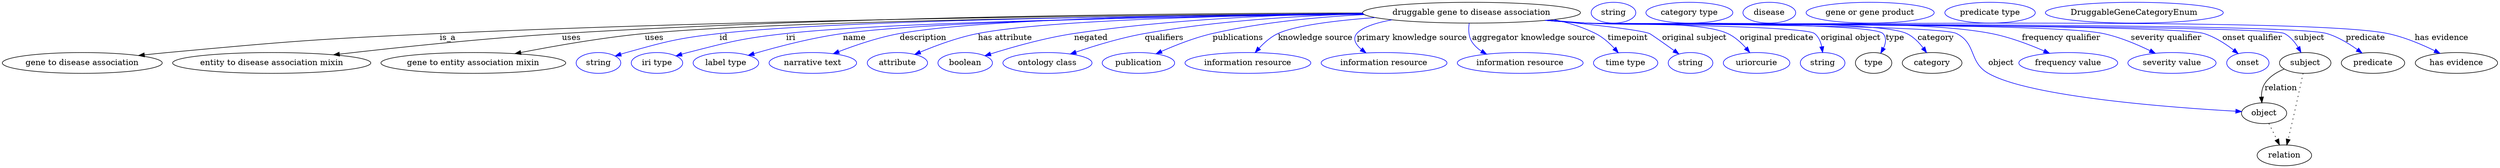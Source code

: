 digraph {
	graph [bb="0,0,4301.6,283"];
	node [label="\N"];
	"druggable gene to disease association"	[height=0.5,
		label="druggable gene to disease association",
		pos="2533.8,265",
		width=5.2176];
	"gene to disease association"	[height=0.5,
		pos="137.79,178",
		width=3.8274];
	"druggable gene to disease association" -> "gene to disease association"	[label=is_a,
		lp="769.79,221.5",
		pos="e,234.59,190.82 2346.5,263.41 2022.3,261.69 1335.4,255 755.79,229 546.15,219.6 493.74,215.39 284.79,196 271.84,194.8 258.27,193.41 \
244.83,191.95"];
	"entity to disease association mixin"	[height=0.5,
		pos="464.79,178",
		width=4.7482];
	"druggable gene to disease association" -> "entity to disease association mixin"	[label=uses,
		lp="983.29,221.5",
		pos="e,571.83,192.07 2345.8,264.47 2051.4,264.15 1464,259.27 966.79,229 834.59,220.95 683.42,204.97 581.81,193.23"];
	"gene to entity association mixin"	[height=0.5,
		pos="812.79,178",
		width=4.4232];
	"druggable gene to disease association" -> "gene to entity association mixin"	[label=uses,
		lp="1126.3,221.5",
		pos="e,884.73,194.06 2347.2,262.71 2017.4,259.89 1344.1,251.49 1109.8,229 1036.6,221.98 954.21,207.58 894.8,196.04"];
	id	[color=blue,
		height=0.5,
		label=string,
		pos="1028.8,178",
		width=1.0652];
	"druggable gene to disease association" -> id	[color=blue,
		label=id,
		lp="1245.8,221.5",
		pos="e,1057.8,190 2346.9,262.95 2041.2,260.55 1447.5,252.89 1238.8,229 1165.8,220.64 1147.6,215.65 1076.8,196 1073.7,195.14 1070.5,194.17 \
1067.3,193.16",
		style=solid];
	iri	[color=blue,
		height=0.5,
		label="iri type",
		pos="1129.8,178",
		width=1.2277];
	"druggable gene to disease association" -> iri	[color=blue,
		label=iri,
		lp="1362.8,221.5",
		pos="e,1162.7,190.23 2348.3,262.11 2066,258.62 1541.5,249.55 1354.8,229 1277.4,220.48 1258.2,215.26 1182.8,196 1179.4,195.14 1175.9,194.18 \
1172.4,193.17",
		style=solid];
	name	[color=blue,
		height=0.5,
		label="label type",
		pos="1248.8,178",
		width=1.5707];
	"druggable gene to disease association" -> name	[color=blue,
		label=name,
		lp="1465.8,221.5",
		pos="e,1287.2,191.4 2347.3,262.83 2083.4,260.34 1614.2,252.64 1445.8,229 1394.1,221.74 1336.3,206.17 1296.8,194.32",
		style=solid];
	description	[color=blue,
		height=0.5,
		label="narrative text",
		pos="1398.8,178",
		width=2.0943];
	"druggable gene to disease association" -> description	[color=blue,
		label=description,
		lp="1588.3,221.5",
		pos="e,1433.9,193.98 2346.2,263.76 2103.9,262.33 1695.6,255.84 1547.8,229 1511.7,222.45 1472.5,209.01 1443.3,197.71",
		style=solid];
	"has attribute"	[color=blue,
		height=0.5,
		label=attribute,
		pos="1543.8,178",
		width=1.4443];
	"druggable gene to disease association" -> "has attribute"	[color=blue,
		label="has attribute",
		lp="1729.8,221.5",
		pos="e,1573.7,192.76 2346.8,262.92 2135.5,260.53 1805.1,252.94 1682.8,229 1648,222.19 1610.3,208.16 1582.9,196.69",
		style=solid];
	negated	[color=blue,
		height=0.5,
		label=boolean,
		pos="1660.8,178",
		width=1.2999];
	"druggable gene to disease association" -> negated	[color=blue,
		label=negated,
		lp="1876.8,221.5",
		pos="e,1694.8,190.58 2346.1,264.21 2207.7,261.99 2015.1,253.94 1847.8,229 1797.7,221.54 1741.9,205.56 1704.4,193.67",
		style=solid];
	qualifiers	[color=blue,
		height=0.5,
		label="ontology class",
		pos="1801.8,178",
		width=2.1304];
	"druggable gene to disease association" -> qualifiers	[color=blue,
		label=qualifiers,
		lp="2003.3,221.5",
		pos="e,1841.2,193.52 2346.8,263.02 2236.4,259.81 2094.3,251.09 1969.8,229 1929.1,221.77 1884.2,208.12 1851.1,196.91",
		style=solid];
	publications	[color=blue,
		height=0.5,
		label=publication,
		pos="1958.8,178",
		width=1.7332];
	"druggable gene to disease association" -> publications	[color=blue,
		label=publications,
		lp="2130.8,221.5",
		pos="e,1989.3,193.86 2349,261.71 2267.7,257.59 2171.7,248.45 2086.8,229 2056.3,222.01 2023.5,209.07 1998.7,198.1",
		style=solid];
	"knowledge source"	[color=blue,
		height=0.5,
		label="information resource",
		pos="2147.8,178",
		width=3.015];
	"druggable gene to disease association" -> "knowledge source"	[color=blue,
		label="knowledge source",
		lp="2264.3,221.5",
		pos="e,2160.3,195.94 2367.3,256.57 2299.5,251.48 2229.9,243.01 2199.8,229 2187.4,223.23 2176.1,213.26 2167.2,203.74",
		style=solid];
	"primary knowledge source"	[color=blue,
		height=0.5,
		label="information resource",
		pos="2382.8,178",
		width=3.015];
	"druggable gene to disease association" -> "primary knowledge source"	[color=blue,
		label="primary knowledge source",
		lp="2430.8,221.5",
		pos="e,2351.6,195.46 2396.5,252.67 2368.6,247.5 2345,239.97 2335.8,229 2328,219.76 2333.8,210.01 2343.5,201.6",
		style=solid];
	"aggregator knowledge source"	[color=blue,
		height=0.5,
		label="information resource",
		pos="2617.8,178",
		width=3.015];
	"druggable gene to disease association" -> "aggregator knowledge source"	[color=blue,
		label="aggregator knowledge source",
		lp="2641.3,221.5",
		pos="e,2559.7,193.23 2529.7,246.85 2528.3,236.48 2528.4,223.49 2534.8,214 2539,207.77 2544.6,202.65 2550.8,198.43",
		style=solid];
	timepoint	[color=blue,
		height=0.5,
		label="time type",
		pos="2799.8,178",
		width=1.5346];
	"druggable gene to disease association" -> timepoint	[color=blue,
		label=timepoint,
		lp="2803.8,221.5",
		pos="e,2787.1,195.66 2675.7,253.15 2700.6,247.83 2725.6,240.12 2747.8,229 2760,222.87 2771.3,212.85 2780.2,203.39",
		style=solid];
	"original subject"	[color=blue,
		height=0.5,
		label=string,
		pos="2911.8,178",
		width=1.0652];
	"druggable gene to disease association" -> "original subject"	[color=blue,
		label="original subject",
		lp="2918.8,221.5",
		pos="e,2891.6,193.57 2665.1,252.08 2740.7,244.68 2824,235.39 2840.8,229 2843.3,228.05 2864.7,212.91 2883.3,199.53",
		style=solid];
	"original predicate"	[color=blue,
		height=0.5,
		label=uriorcurie,
		pos="3025.8,178",
		width=1.5887];
	"druggable gene to disease association" -> "original predicate"	[color=blue,
		label="original predicate",
		lp="3060.3,221.5",
		pos="e,3013.9,196.09 2667,252.27 2688.3,250.46 2710.2,248.65 2730.8,247 2785.2,242.65 2926.2,251.73 2975.8,229 2988,223.41 2998.9,213.47 \
3007.4,203.92",
		style=solid];
	"original object"	[color=blue,
		height=0.5,
		label=string,
		pos="3139.8,178",
		width=1.0652];
	"druggable gene to disease association" -> "original object"	[color=blue,
		label="original object",
		lp="3188.3,221.5",
		pos="e,3139.8,196.14 2664.1,252.01 2686.3,250.17 2709.2,248.42 2730.8,247 2752.7,245.56 3108.6,242.67 3125.8,229 3132.8,223.44 3136.5,\
214.68 3138.3,206.04",
		style=solid];
	type	[height=0.5,
		pos="3227.8,178",
		width=0.86659];
	"druggable gene to disease association" -> type	[color=blue,
		label=type,
		lp="3264.8,221.5",
		pos="e,3240.1,194.84 2663,251.9 2685.6,250.06 2708.9,248.33 2730.8,247 2759.3,245.27 3224,249.52 3243.8,229 3250.4,222.19 3249,212.67 \
3245,203.76",
		style=solid];
	category	[height=0.5,
		pos="3328.8,178",
		width=1.4263];
	"druggable gene to disease association" -> category	[color=blue,
		label=category,
		lp="3335.3,221.5",
		pos="e,3319.2,195.75 2662.7,251.87 2685.4,250.03 2708.8,248.31 2730.8,247 2792.3,243.35 3229.1,255.28 3284.8,229 3296.3,223.58 3306,213.61 \
3313.4,203.99",
		style=solid];
	object	[height=0.5,
		pos="3899.8,91",
		width=1.0832];
	"druggable gene to disease association" -> object	[color=blue,
		label=object,
		lp="3446.8,178",
		pos="e,3861,93.851 2662.2,251.84 2685,249.98 2708.6,248.27 2730.8,247 2766.3,244.97 3339,245.03 3370.8,229 3405.6,211.45 3391.1,179.5 \
3424.8,160 3496.7,118.42 3744.7,100.36 3850.9,94.406",
		style=solid];
	"frequency qualifier"	[color=blue,
		height=0.5,
		label="frequency value",
		pos="3562.8,178",
		width=2.3651];
	"druggable gene to disease association" -> "frequency qualifier"	[color=blue,
		label="frequency qualifier",
		lp="3550.8,221.5",
		pos="e,3530.3,194.7 2661.9,251.81 2684.8,249.96 2708.5,248.25 2730.8,247 2885.9,238.32 3277.3,258.75 3429.8,229 3461.3,222.84 3495.2,\
209.99 3520.9,198.86",
		style=solid];
	"severity qualifier"	[color=blue,
		height=0.5,
		label="severity value",
		pos="3741.8,178",
		width=2.1123];
	"druggable gene to disease association" -> "severity qualifier"	[color=blue,
		label="severity qualifier",
		lp="3731.8,221.5",
		pos="e,3713,194.76 2661.4,251.75 2684.5,249.89 2708.3,248.19 2730.8,247 2829.8,241.74 3525.8,249.57 3622.8,229 3651.1,222.99 3681.2,210.31 \
3704,199.23",
		style=solid];
	"onset qualifier"	[color=blue,
		height=0.5,
		label=onset,
		pos="3871.8,178",
		width=1.011];
	"druggable gene to disease association" -> "onset qualifier"	[color=blue,
		label="onset qualifier",
		lp="3880.3,221.5",
		pos="e,3855.1,194.26 2660.9,251.73 2684.1,249.86 2708.2,248.17 2730.8,247 2789.9,243.95 3740.2,246.64 3796.8,229 3815.2,223.25 3833.3,\
211.43 3847.1,200.72",
		style=solid];
	subject	[height=0.5,
		pos="3970.8,178",
		width=1.2277];
	"druggable gene to disease association" -> subject	[color=blue,
		label=subject,
		lp="3978.8,221.5",
		pos="e,3963.8,196.21 2660.6,251.72 2683.9,249.84 2708.1,248.15 2730.8,247 2764.2,245.31 3906.2,244.68 3935.8,229 3945.6,223.79 3953.3,\
214.44 3958.9,205.23",
		style=solid];
	predicate	[height=0.5,
		pos="4087.8,178",
		width=1.5165];
	"druggable gene to disease association" -> predicate	[color=blue,
		label=predicate,
		lp="4075.8,221.5",
		pos="e,4069.1,195.02 2660.6,251.7 2683.9,249.83 2708.1,248.14 2730.8,247 2801.7,243.45 3940.7,249.25 4008.8,229 4027.8,223.35 4046.6,\
211.72 4061.1,201.1",
		style=solid];
	"has evidence"	[height=0.5,
		pos="4230.8,178",
		width=1.9679];
	"druggable gene to disease association" -> "has evidence"	[color=blue,
		label="has evidence",
		lp="4206.3,221.5",
		pos="e,4203,194.58 2660.6,251.68 2683.9,249.81 2708.1,248.13 2730.8,247 2807.5,243.19 4038.6,244.9 4113.8,229 4141.8,223.08 4171.4,210.36 \
4193.8,199.22",
		style=solid];
	association_type	[color=blue,
		height=0.5,
		label=string,
		pos="2777.8,265",
		width=1.0652];
	association_category	[color=blue,
		height=0.5,
		label="category type",
		pos="2908.8,265",
		width=2.0762];
	relation	[height=0.5,
		pos="3934.8,18",
		width=1.2999];
	object -> relation	[pos="e,3926.3,36.198 3908.1,73.174 3912.2,64.896 3917.2,54.723 3921.8,45.438",
		style=dotted];
	"gene to disease association_object"	[color=blue,
		height=0.5,
		label=disease,
		pos="3046.8,265",
		width=1.2638];
	subject -> object	[label=relation,
		lp="3928.8,134.5",
		pos="e,3896,109.01 3934.4,167.42 3921.6,162.12 3908.4,154.06 3900.8,142 3896.5,135.26 3895.2,126.93 3895.2,119.01"];
	subject -> relation	[pos="e,3939,36.005 3967.1,160.05 3962.7,139.44 3954.9,103.63 3947.8,73 3945.8,64.183 3943.5,54.574 3941.4,45.938",
		style=dotted];
	"druggable gene to disease association_subject"	[color=blue,
		height=0.5,
		label="gene or gene product",
		pos="3220.8,265",
		width=3.0692];
	"druggable gene to disease association_predicate"	[color=blue,
		height=0.5,
		label="predicate type",
		pos="3426.8,265",
		width=2.1665];
	"druggable gene to disease association_has evidence"	[color=blue,
		height=0.5,
		label=DruggableGeneCategoryEnum,
		pos="3675.8,265",
		width=4.2607];
}
